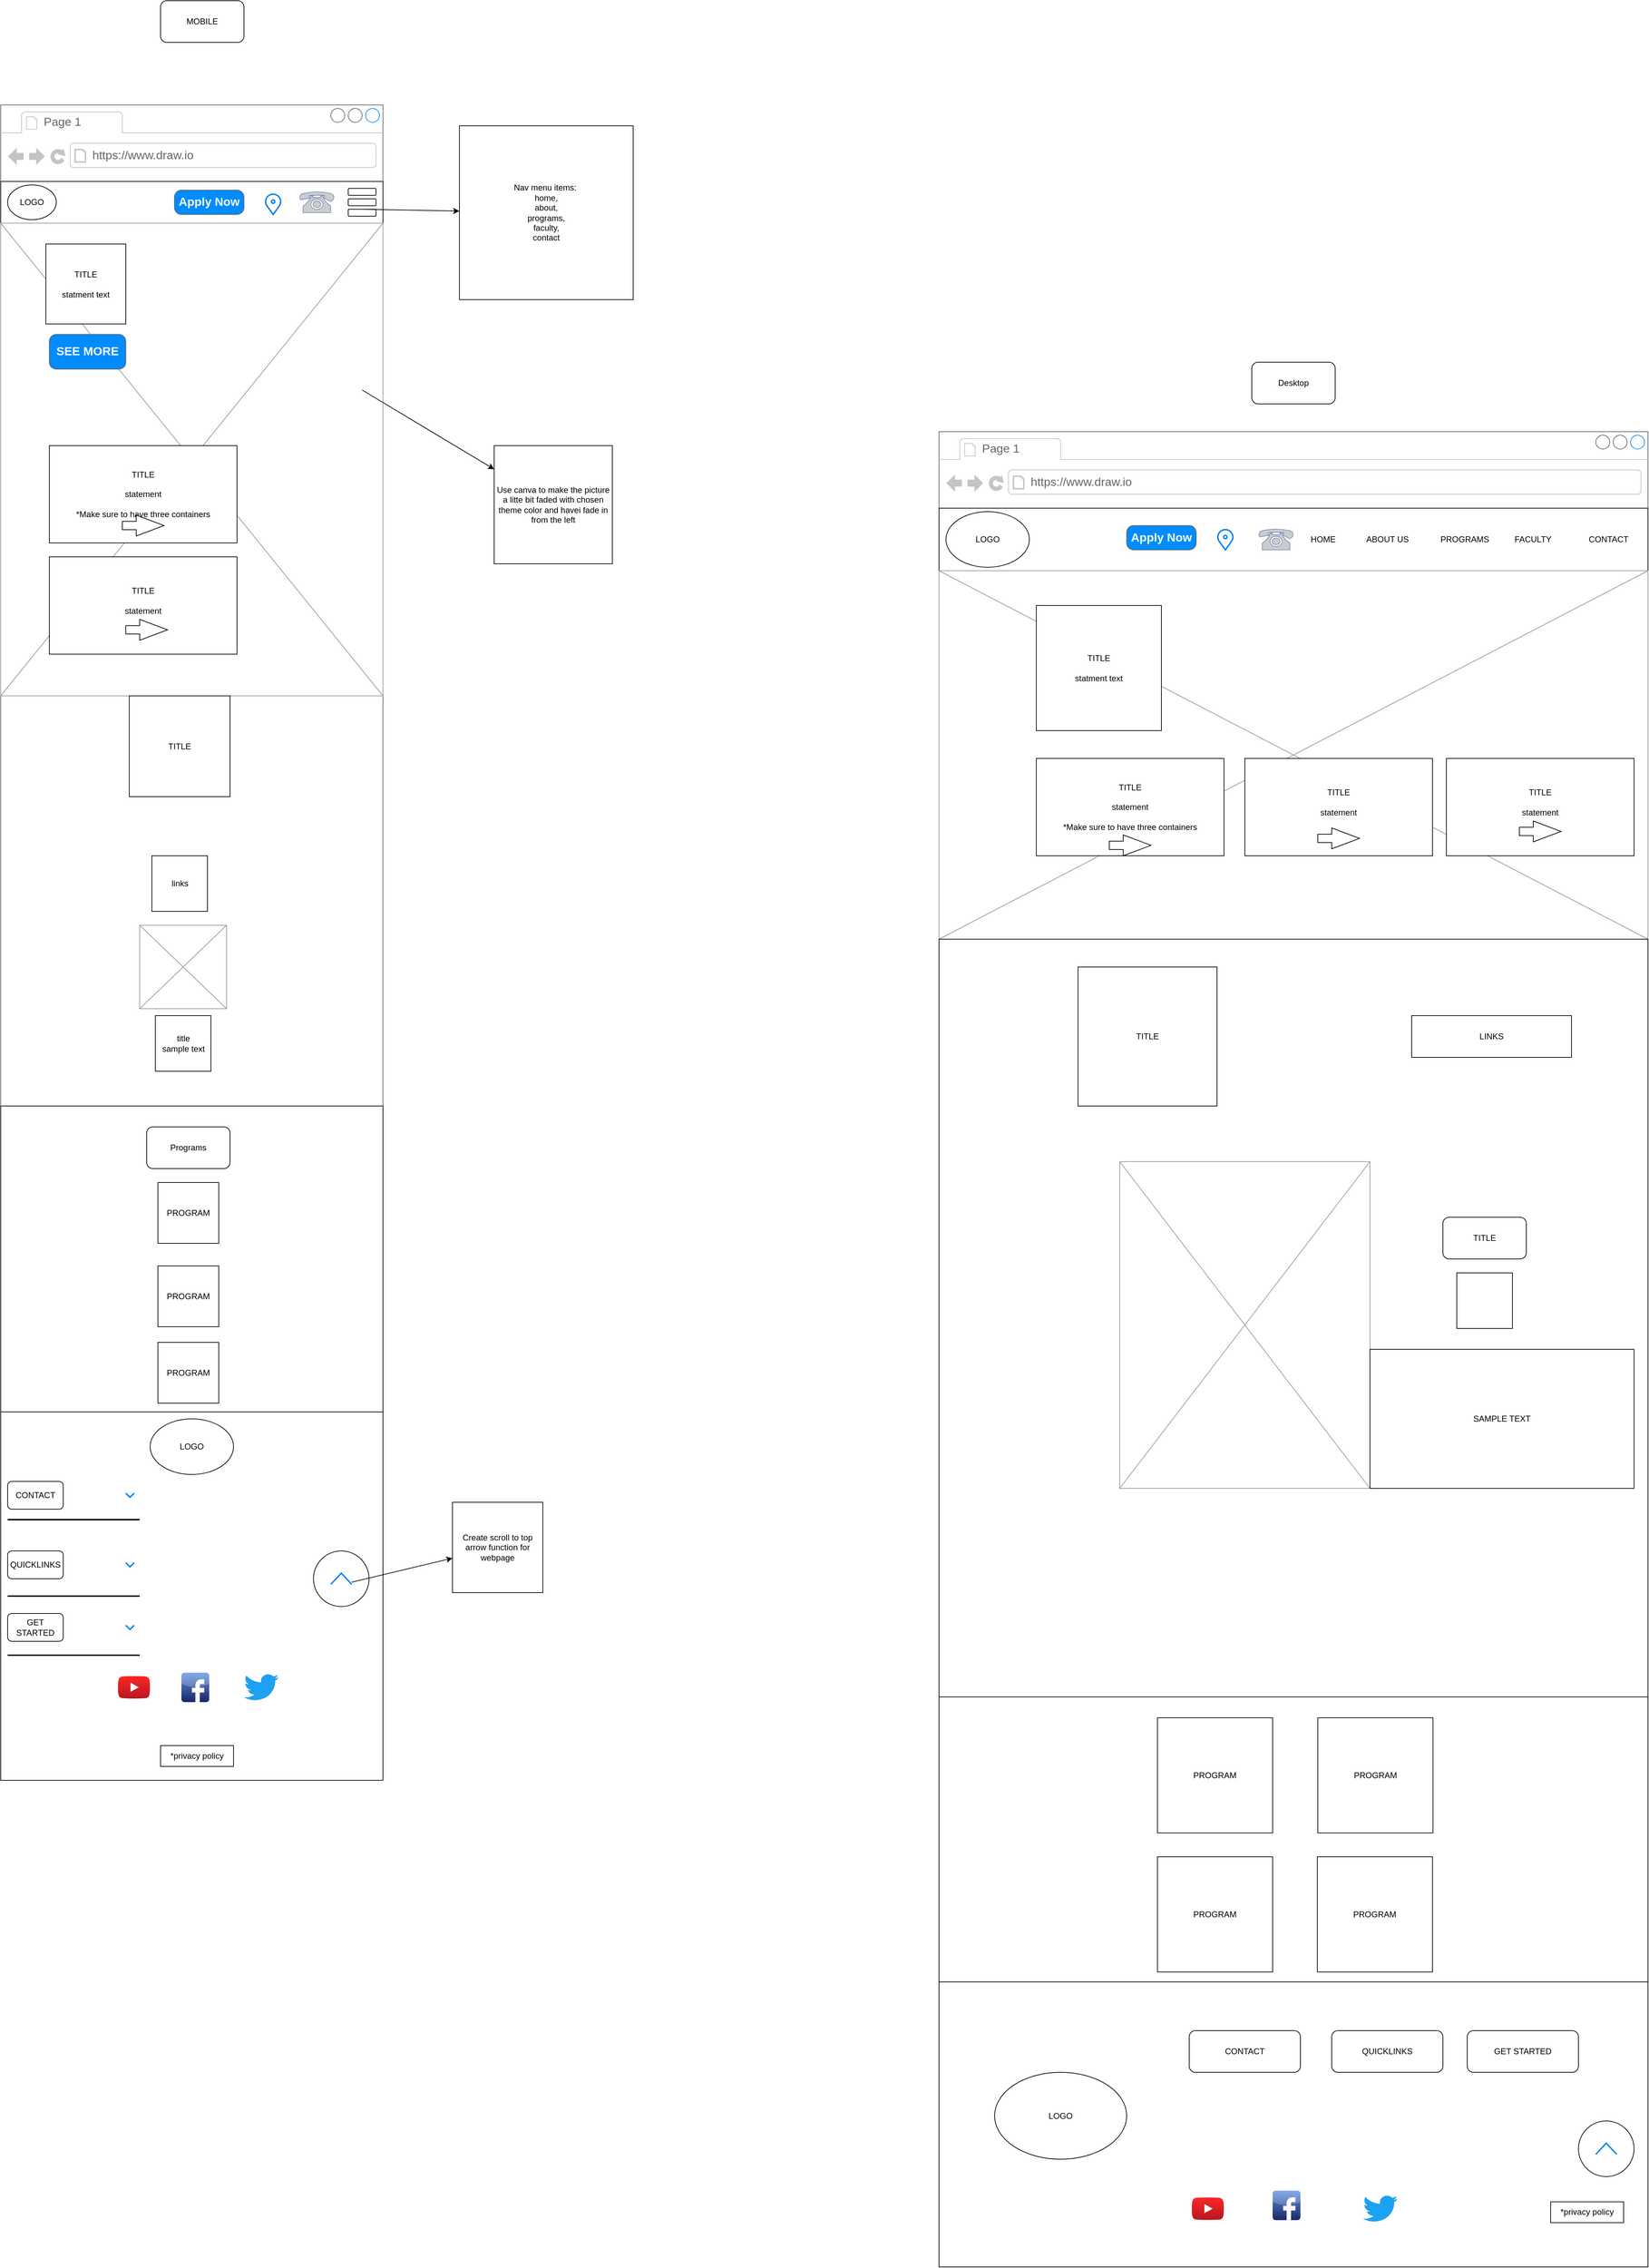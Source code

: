 <mxfile>
    <diagram id="XAuQvcjpscM2jpxY_WdY" name="Page-1">
        <mxGraphModel dx="696" dy="779" grid="1" gridSize="10" guides="1" tooltips="1" connect="1" arrows="1" fold="1" page="1" pageScale="1" pageWidth="850" pageHeight="1100" math="0" shadow="0">
            <root>
                <mxCell id="0"/>
                <mxCell id="1" parent="0"/>
                <mxCell id="2" value="MOBILE" style="rounded=1;whiteSpace=wrap;html=1;" parent="1" vertex="1">
                    <mxGeometry x="280" y="370" width="120" height="60" as="geometry"/>
                </mxCell>
                <mxCell id="3" value="" style="strokeWidth=1;shadow=0;dashed=0;align=center;html=1;shape=mxgraph.mockup.containers.browserWindow;rSize=0;strokeColor=#666666;strokeColor2=#008cff;strokeColor3=#c4c4c4;mainText=,;recursiveResize=0;" parent="1" vertex="1">
                    <mxGeometry x="50" y="520" width="550" height="2410" as="geometry"/>
                </mxCell>
                <mxCell id="4" value="Page 1" style="strokeWidth=1;shadow=0;dashed=0;align=center;html=1;shape=mxgraph.mockup.containers.anchor;fontSize=17;fontColor=#666666;align=left;" parent="3" vertex="1">
                    <mxGeometry x="60" y="12" width="110" height="26" as="geometry"/>
                </mxCell>
                <mxCell id="5" value="https://www.draw.io" style="strokeWidth=1;shadow=0;dashed=0;align=center;html=1;shape=mxgraph.mockup.containers.anchor;rSize=0;fontSize=17;fontColor=#666666;align=left;" parent="3" vertex="1">
                    <mxGeometry x="130" y="60" width="250" height="26" as="geometry"/>
                </mxCell>
                <mxCell id="6" value="&lt;span style=&quot;white-space: pre;&quot;&gt;&#9;&lt;/span&gt;&lt;span style=&quot;white-space: pre;&quot;&gt;&#9;&lt;/span&gt;&lt;span style=&quot;white-space: pre;&quot;&gt;&#9;&lt;/span&gt;&lt;span style=&quot;white-space: pre;&quot;&gt;&#9;&lt;/span&gt;&lt;span style=&quot;white-space: pre;&quot;&gt;&#9;&lt;/span&gt;" style="rounded=0;whiteSpace=wrap;html=1;" parent="3" vertex="1">
                    <mxGeometry y="110" width="550" height="60" as="geometry"/>
                </mxCell>
                <mxCell id="7" value="LOGO" style="ellipse;whiteSpace=wrap;html=1;" parent="3" vertex="1">
                    <mxGeometry x="10" y="115" width="70" height="50" as="geometry"/>
                </mxCell>
                <mxCell id="8" value="" style="rounded=1;whiteSpace=wrap;html=1;" parent="3" vertex="1">
                    <mxGeometry x="500" y="120" width="40" height="10" as="geometry"/>
                </mxCell>
                <mxCell id="9" value="" style="rounded=1;whiteSpace=wrap;html=1;" parent="3" vertex="1">
                    <mxGeometry x="500" y="135" width="40" height="10" as="geometry"/>
                </mxCell>
                <mxCell id="10" value="" style="rounded=1;whiteSpace=wrap;html=1;" parent="3" vertex="1">
                    <mxGeometry x="500" y="150" width="40" height="10" as="geometry"/>
                </mxCell>
                <mxCell id="11" value="Apply Now" style="strokeWidth=1;shadow=0;dashed=0;align=center;html=1;shape=mxgraph.mockup.buttons.button;strokeColor=#666666;fontColor=#ffffff;mainText=;buttonStyle=round;fontSize=17;fontStyle=1;fillColor=#008cff;whiteSpace=wrap;" parent="3" vertex="1">
                    <mxGeometry x="250" y="122.5" width="100" height="35" as="geometry"/>
                </mxCell>
                <mxCell id="12" value="" style="rounded=0;whiteSpace=wrap;html=1;" parent="3" vertex="1">
                    <mxGeometry y="1880" width="550" height="530" as="geometry"/>
                </mxCell>
                <mxCell id="15" value="LOGO" style="ellipse;whiteSpace=wrap;html=1;" parent="3" vertex="1">
                    <mxGeometry x="215" y="1890" width="120" height="80" as="geometry"/>
                </mxCell>
                <mxCell id="16" value="CONTACT" style="rounded=1;whiteSpace=wrap;html=1;" parent="3" vertex="1">
                    <mxGeometry x="10" y="1980" width="80" height="40" as="geometry"/>
                </mxCell>
                <mxCell id="17" value="" style="line;strokeWidth=2;html=1;" parent="3" vertex="1">
                    <mxGeometry x="10" y="2030" width="190" height="10" as="geometry"/>
                </mxCell>
                <mxCell id="18" value="" style="html=1;verticalLabelPosition=bottom;labelBackgroundColor=#ffffff;verticalAlign=top;shadow=0;dashed=0;strokeWidth=2;shape=mxgraph.ios7.misc.down;strokeColor=#0080f0;" parent="3" vertex="1">
                    <mxGeometry x="180" y="1997" width="12" height="6" as="geometry"/>
                </mxCell>
                <mxCell id="19" value="QUICKLINKS" style="rounded=1;whiteSpace=wrap;html=1;" parent="3" vertex="1">
                    <mxGeometry x="10" y="2080" width="80" height="40" as="geometry"/>
                </mxCell>
                <mxCell id="20" value="" style="line;strokeWidth=2;html=1;" parent="3" vertex="1">
                    <mxGeometry x="10" y="2140" width="190" height="10" as="geometry"/>
                </mxCell>
                <mxCell id="21" value="" style="html=1;verticalLabelPosition=bottom;labelBackgroundColor=#ffffff;verticalAlign=top;shadow=0;dashed=0;strokeWidth=2;shape=mxgraph.ios7.misc.down;strokeColor=#0080f0;" parent="3" vertex="1">
                    <mxGeometry x="180" y="2097" width="12" height="6" as="geometry"/>
                </mxCell>
                <mxCell id="22" value="GET STARTED" style="rounded=1;whiteSpace=wrap;html=1;" parent="3" vertex="1">
                    <mxGeometry x="10" y="2170" width="80" height="40" as="geometry"/>
                </mxCell>
                <mxCell id="23" value="" style="line;strokeWidth=2;html=1;" parent="3" vertex="1">
                    <mxGeometry x="10" y="2225" width="190" height="10" as="geometry"/>
                </mxCell>
                <mxCell id="24" value="" style="html=1;verticalLabelPosition=bottom;labelBackgroundColor=#ffffff;verticalAlign=top;shadow=0;dashed=0;strokeWidth=2;shape=mxgraph.ios7.misc.down;strokeColor=#0080f0;" parent="3" vertex="1">
                    <mxGeometry x="180" y="2187" width="12" height="6" as="geometry"/>
                </mxCell>
                <mxCell id="25" value="" style="dashed=0;outlineConnect=0;html=1;align=center;labelPosition=center;verticalLabelPosition=bottom;verticalAlign=top;shape=mxgraph.weblogos.youtube_2;fillColor=#FF2626;gradientColor=#B5171F" parent="3" vertex="1">
                    <mxGeometry x="168.6" y="2260" width="46.4" height="32.6" as="geometry"/>
                </mxCell>
                <mxCell id="26" value="&lt;span style=&quot;color: rgba(0, 0, 0, 0); font-family: monospace; font-size: 0px; text-align: start;&quot;&gt;%3CmxGraphModel%3E%3Croot%3E%3CmxCell%20id%3D%220%22%2F%3E%3CmxCell%20id%3D%221%22%20parent%3D%220%22%2F%3E%3CmxCell%20id%3D%222%22%20value%3D%22%22%20style%3D%22dashed%3D0%3BoutlineConnect%3D0%3Bhtml%3D1%3Balign%3Dcenter%3BlabelPosition%3Dcenter%3BverticalLabelPosition%3Dbottom%3BverticalAlign%3Dtop%3Bshape%3Dmxgraph.weblogos.youtube_2%3BfillColor%3D%23FF2626%3BgradientColor%3D%23B5171F%22%20vertex%3D%221%22%20parent%3D%221%22%3E%3CmxGeometry%20x%3D%22218.6%22%20y%3D%222780%22%20width%3D%2246.4%22%20height%3D%2232.6%22%20as%3D%22geometry%22%2F%3E%3C%2FmxCell%3E%3C%2Froot%3E%3C%2FmxGraphModel%3E&lt;/span&gt;&lt;span style=&quot;color: rgba(0, 0, 0, 0); font-family: monospace; font-size: 0px; text-align: start;&quot;&gt;%3CmxGraphModel%3E%3Croot%3E%3CmxCell%20id%3D%220%22%2F%3E%3CmxCell%20id%3D%221%22%20parent%3D%220%22%2F%3E%3CmxCell%20id%3D%222%22%20value%3D%22%22%20style%3D%22dashed%3D0%3BoutlineConnect%3D0%3Bhtml%3D1%3Balign%3Dcenter%3BlabelPosition%3Dcenter%3BverticalLabelPosition%3Dbottom%3BverticalAlign%3Dtop%3Bshape%3Dmxgraph.weblogos.youtube_2%3BfillColor%3D%23FF2626%3BgradientColor%3D%23B5171F%22%20vertex%3D%221%22%20parent%3D%221%22%3E%3CmxGeometry%20x%3D%22218.6%22%20y%3D%222780%22%20width%3D%2246.4%22%20height%3D%2232.6%22%20as%3D%22geometry%22%2F%3E%3C%2FmxCell%3E%3C%2Froot%3E%3C%2FmxGraphModel%3E&lt;/span&gt;" style="dashed=0;outlineConnect=0;html=1;align=center;labelPosition=center;verticalLabelPosition=bottom;verticalAlign=top;shape=mxgraph.webicons.facebook;fillColor=#6294E4;gradientColor=#1A2665" parent="3" vertex="1">
                    <mxGeometry x="260" y="2255.1" width="40" height="42.4" as="geometry"/>
                </mxCell>
                <mxCell id="27" value="" style="dashed=0;outlineConnect=0;html=1;align=center;labelPosition=center;verticalLabelPosition=bottom;verticalAlign=top;shape=mxgraph.weblogos.twitter;fillColor=#1DA1F2;strokeColor=none" parent="3" vertex="1">
                    <mxGeometry x="350" y="2256.3" width="50" height="40" as="geometry"/>
                </mxCell>
                <mxCell id="28" value="" style="ellipse;whiteSpace=wrap;html=1;aspect=fixed;" parent="3" vertex="1">
                    <mxGeometry x="450" y="2080" width="80" height="80" as="geometry"/>
                </mxCell>
                <mxCell id="29" value="" style="html=1;verticalLabelPosition=bottom;labelBackgroundColor=#ffffff;verticalAlign=top;shadow=0;dashed=0;strokeWidth=2;shape=mxgraph.ios7.misc.up;strokeColor=#0080f0;" parent="3" vertex="1">
                    <mxGeometry x="475" y="2112" width="30" height="16" as="geometry"/>
                </mxCell>
                <mxCell id="30" value="" style="endArrow=classic;html=1;" parent="3" target="31" edge="1">
                    <mxGeometry width="50" height="50" relative="1" as="geometry">
                        <mxPoint x="505" y="2125" as="sourcePoint"/>
                        <mxPoint x="690" y="2050" as="targetPoint"/>
                    </mxGeometry>
                </mxCell>
                <mxCell id="32" value="*privacy policy" style="rounded=0;whiteSpace=wrap;html=1;" parent="3" vertex="1">
                    <mxGeometry x="230" y="2360" width="105" height="30" as="geometry"/>
                </mxCell>
                <mxCell id="33" value="" style="fontColor=#0066CC;verticalAlign=top;verticalLabelPosition=bottom;labelPosition=center;align=center;html=1;outlineConnect=0;fillColor=#CCCCCC;strokeColor=#6881B3;gradientColor=none;gradientDirection=north;strokeWidth=2;shape=mxgraph.networks.phone_1;" parent="3" vertex="1">
                    <mxGeometry x="430" y="125" width="50" height="30" as="geometry"/>
                </mxCell>
                <mxCell id="36" value="" style="html=1;verticalLabelPosition=bottom;align=center;labelBackgroundColor=#ffffff;verticalAlign=top;strokeWidth=2;strokeColor=#0080F0;shadow=0;dashed=0;shape=mxgraph.ios7.icons.location;" parent="3" vertex="1">
                    <mxGeometry x="380" y="127.5" width="24" height="30" as="geometry"/>
                </mxCell>
                <mxCell id="37" value="" style="verticalLabelPosition=bottom;shadow=0;dashed=0;align=center;html=1;verticalAlign=top;strokeWidth=1;shape=mxgraph.mockup.graphics.simpleIcon;strokeColor=#999999;" parent="3" vertex="1">
                    <mxGeometry y="170" width="550" height="680" as="geometry"/>
                </mxCell>
                <mxCell id="40" value="TITLE&lt;br&gt;&lt;br&gt;statment text" style="whiteSpace=wrap;html=1;aspect=fixed;" parent="3" vertex="1">
                    <mxGeometry x="65" y="200" width="115" height="115" as="geometry"/>
                </mxCell>
                <mxCell id="41" value="SEE MORE" style="strokeWidth=1;shadow=0;dashed=0;align=center;html=1;shape=mxgraph.mockup.buttons.button;strokeColor=#666666;fontColor=#ffffff;mainText=;buttonStyle=round;fontSize=17;fontStyle=1;fillColor=#008cff;whiteSpace=wrap;" parent="3" vertex="1">
                    <mxGeometry x="70" y="330" width="110" height="50" as="geometry"/>
                </mxCell>
                <mxCell id="43" value="TITLE&lt;br&gt;&lt;br&gt;statement&lt;br&gt;&lt;br&gt;*Make sure to have three containers" style="rounded=0;whiteSpace=wrap;html=1;" parent="3" vertex="1">
                    <mxGeometry x="70" y="490" width="270" height="140" as="geometry"/>
                </mxCell>
                <mxCell id="45" value="" style="html=1;shadow=0;dashed=0;align=center;verticalAlign=middle;shape=mxgraph.arrows2.arrow;dy=0.6;dx=40;notch=0;" parent="3" vertex="1">
                    <mxGeometry x="175" y="590" width="60" height="30" as="geometry"/>
                </mxCell>
                <mxCell id="46" value="TITLE&lt;br&gt;&lt;br&gt;statement&lt;br&gt;&lt;br&gt;" style="rounded=0;whiteSpace=wrap;html=1;" parent="3" vertex="1">
                    <mxGeometry x="70" y="650" width="270" height="140" as="geometry"/>
                </mxCell>
                <mxCell id="47" value="" style="html=1;shadow=0;dashed=0;align=center;verticalAlign=middle;shape=mxgraph.arrows2.arrow;dy=0.6;dx=40;notch=0;" parent="3" vertex="1">
                    <mxGeometry x="180" y="740" width="60" height="30" as="geometry"/>
                </mxCell>
                <mxCell id="48" value="" style="rounded=0;whiteSpace=wrap;html=1;" parent="3" vertex="1">
                    <mxGeometry y="1440" width="550" height="440" as="geometry"/>
                </mxCell>
                <mxCell id="51" value="Programs" style="rounded=1;whiteSpace=wrap;html=1;" parent="3" vertex="1">
                    <mxGeometry x="210" y="1470" width="120" height="60" as="geometry"/>
                </mxCell>
                <mxCell id="52" value="PROGRAM" style="whiteSpace=wrap;html=1;aspect=fixed;" parent="3" vertex="1">
                    <mxGeometry x="226.25" y="1550" width="87.5" height="87.5" as="geometry"/>
                </mxCell>
                <mxCell id="54" value="PROGRAM" style="whiteSpace=wrap;html=1;aspect=fixed;" parent="3" vertex="1">
                    <mxGeometry x="226.25" y="1670" width="87.5" height="87.5" as="geometry"/>
                </mxCell>
                <mxCell id="55" value="PROGRAM" style="whiteSpace=wrap;html=1;aspect=fixed;" parent="3" vertex="1">
                    <mxGeometry x="226.25" y="1780" width="87.5" height="87.5" as="geometry"/>
                </mxCell>
                <mxCell id="56" value="TITLE" style="whiteSpace=wrap;html=1;aspect=fixed;" vertex="1" parent="3">
                    <mxGeometry x="185" y="850" width="145" height="145" as="geometry"/>
                </mxCell>
                <mxCell id="57" value="links" style="whiteSpace=wrap;html=1;aspect=fixed;" vertex="1" parent="3">
                    <mxGeometry x="217.5" y="1080" width="80" height="80" as="geometry"/>
                </mxCell>
                <mxCell id="58" value="" style="verticalLabelPosition=bottom;shadow=0;dashed=0;align=center;html=1;verticalAlign=top;strokeWidth=1;shape=mxgraph.mockup.graphics.simpleIcon;strokeColor=#999999;" vertex="1" parent="3">
                    <mxGeometry x="200" y="1180" width="125" height="120" as="geometry"/>
                </mxCell>
                <mxCell id="59" value="title&lt;br&gt;sample text" style="whiteSpace=wrap;html=1;aspect=fixed;" vertex="1" parent="3">
                    <mxGeometry x="222.5" y="1310" width="80" height="80" as="geometry"/>
                </mxCell>
                <mxCell id="31" value="Create scroll to top arrow function for webpage" style="whiteSpace=wrap;html=1;aspect=fixed;" parent="1" vertex="1">
                    <mxGeometry x="700" y="2530" width="130" height="130" as="geometry"/>
                </mxCell>
                <mxCell id="34" value="Nav menu items:&amp;nbsp;&lt;br&gt;home,&lt;br&gt;about,&lt;br&gt;programs,&lt;br&gt;faculty,&lt;br&gt;contact" style="whiteSpace=wrap;html=1;aspect=fixed;" parent="1" vertex="1">
                    <mxGeometry x="710" y="550" width="250" height="250" as="geometry"/>
                </mxCell>
                <mxCell id="35" value="" style="endArrow=classic;html=1;" parent="1" target="34" edge="1">
                    <mxGeometry width="50" height="50" relative="1" as="geometry">
                        <mxPoint x="570" y="670" as="sourcePoint"/>
                        <mxPoint x="620" y="620" as="targetPoint"/>
                    </mxGeometry>
                </mxCell>
                <mxCell id="38" value="" style="endArrow=classic;html=1;" parent="1" target="39" edge="1">
                    <mxGeometry width="50" height="50" relative="1" as="geometry">
                        <mxPoint x="570" y="930" as="sourcePoint"/>
                        <mxPoint x="800" y="1050" as="targetPoint"/>
                    </mxGeometry>
                </mxCell>
                <mxCell id="39" value="Use canva to make the picture a litte bit faded with chosen theme color and havei fade in from the left" style="whiteSpace=wrap;html=1;aspect=fixed;" parent="1" vertex="1">
                    <mxGeometry x="760" y="1010" width="170" height="170" as="geometry"/>
                </mxCell>
                <mxCell id="60" value="Desktop" style="rounded=1;whiteSpace=wrap;html=1;" vertex="1" parent="1">
                    <mxGeometry x="1850" y="890" width="120" height="60" as="geometry"/>
                </mxCell>
                <mxCell id="61" value="" style="strokeWidth=1;shadow=0;dashed=0;align=center;html=1;shape=mxgraph.mockup.containers.browserWindow;rSize=0;strokeColor=#666666;strokeColor2=#008cff;strokeColor3=#c4c4c4;mainText=,;recursiveResize=0;" vertex="1" parent="1">
                    <mxGeometry x="1400" y="990" width="1020" height="2640" as="geometry"/>
                </mxCell>
                <mxCell id="62" value="Page 1" style="strokeWidth=1;shadow=0;dashed=0;align=center;html=1;shape=mxgraph.mockup.containers.anchor;fontSize=17;fontColor=#666666;align=left;" vertex="1" parent="61">
                    <mxGeometry x="60" y="12" width="110" height="26" as="geometry"/>
                </mxCell>
                <mxCell id="63" value="https://www.draw.io" style="strokeWidth=1;shadow=0;dashed=0;align=center;html=1;shape=mxgraph.mockup.containers.anchor;rSize=0;fontSize=17;fontColor=#666666;align=left;" vertex="1" parent="61">
                    <mxGeometry x="130" y="60" width="250" height="26" as="geometry"/>
                </mxCell>
                <mxCell id="65" value="&lt;span style=&quot;white-space: pre;&quot;&gt;&#9;&lt;/span&gt;&lt;span style=&quot;white-space: pre;&quot;&gt;&#9;&lt;/span&gt;&lt;span style=&quot;white-space: pre;&quot;&gt;&#9;&lt;/span&gt;&lt;span style=&quot;white-space: pre;&quot;&gt;&#9;&lt;/span&gt;&lt;span style=&quot;white-space: pre;&quot;&gt;&#9;&lt;/span&gt;&lt;span style=&quot;white-space: pre;&quot;&gt;&#9;&lt;/span&gt;&lt;span style=&quot;white-space: pre;&quot;&gt;&#9;&lt;/span&gt;&lt;span style=&quot;white-space: pre;&quot;&gt;&#9;&lt;/span&gt;&lt;span style=&quot;white-space: pre;&quot;&gt;&#9;&lt;/span&gt;&lt;span style=&quot;white-space: pre;&quot;&gt;&#9;&lt;/span&gt;&lt;span style=&quot;white-space: pre;&quot;&gt;&#9;&lt;/span&gt;&lt;span style=&quot;white-space: pre;&quot;&gt;&#9;&lt;/span&gt;&lt;span style=&quot;white-space: pre;&quot;&gt;&#9;&lt;/span&gt;&lt;span style=&quot;white-space: pre;&quot;&gt;&#9;&lt;/span&gt;&lt;span style=&quot;white-space: pre;&quot;&gt;&#9;&lt;/span&gt;&lt;span style=&quot;white-space: pre;&quot;&gt;&#9;&lt;/span&gt;&lt;span style=&quot;white-space: pre;&quot;&gt;&#9;&lt;/span&gt;&lt;span style=&quot;white-space: pre;&quot;&gt;&#9;&lt;/span&gt;&lt;span style=&quot;white-space: pre;&quot;&gt;&#9;&lt;/span&gt;HOME&amp;nbsp;&lt;span style=&quot;white-space: pre;&quot;&gt;&#9;&lt;/span&gt;&lt;span style=&quot;white-space: pre;&quot;&gt;&#9;&lt;/span&gt;ABOUT US&lt;span style=&quot;white-space: pre;&quot;&gt;&#9;&lt;/span&gt;&lt;span style=&quot;white-space: pre;&quot;&gt;&#9;&lt;/span&gt;PROGRAMS&lt;span style=&quot;white-space: pre;&quot;&gt;&#9;&lt;/span&gt;&lt;span style=&quot;white-space: pre;&quot;&gt;&#9;&lt;/span&gt;FACULTY&lt;span style=&quot;white-space: pre;&quot;&gt;&#9;&lt;/span&gt;&lt;span style=&quot;white-space: pre;&quot;&gt;&#9;&lt;/span&gt;CONTACT" style="rounded=0;whiteSpace=wrap;html=1;" vertex="1" parent="61">
                    <mxGeometry y="110" width="1020" height="90" as="geometry"/>
                </mxCell>
                <mxCell id="66" value="LOGO" style="ellipse;whiteSpace=wrap;html=1;" vertex="1" parent="61">
                    <mxGeometry x="10" y="115" width="120" height="80" as="geometry"/>
                </mxCell>
                <mxCell id="67" value="" style="fontColor=#0066CC;verticalAlign=top;verticalLabelPosition=bottom;labelPosition=center;align=center;html=1;outlineConnect=0;fillColor=#CCCCCC;strokeColor=#6881B3;gradientColor=none;gradientDirection=north;strokeWidth=2;shape=mxgraph.networks.phone_1;" vertex="1" parent="61">
                    <mxGeometry x="460" y="140" width="50" height="30" as="geometry"/>
                </mxCell>
                <mxCell id="68" value="" style="html=1;verticalLabelPosition=bottom;align=center;labelBackgroundColor=#ffffff;verticalAlign=top;strokeWidth=2;strokeColor=#0080F0;shadow=0;dashed=0;shape=mxgraph.ios7.icons.location;" vertex="1" parent="61">
                    <mxGeometry x="400" y="140" width="24" height="30" as="geometry"/>
                </mxCell>
                <mxCell id="69" value="Apply Now" style="strokeWidth=1;shadow=0;dashed=0;align=center;html=1;shape=mxgraph.mockup.buttons.button;strokeColor=#666666;fontColor=#ffffff;mainText=;buttonStyle=round;fontSize=17;fontStyle=1;fillColor=#008cff;whiteSpace=wrap;" vertex="1" parent="61">
                    <mxGeometry x="270" y="135" width="100" height="35" as="geometry"/>
                </mxCell>
                <mxCell id="70" value="" style="verticalLabelPosition=bottom;shadow=0;dashed=0;align=center;html=1;verticalAlign=top;strokeWidth=1;shape=mxgraph.mockup.graphics.simpleIcon;strokeColor=#999999;" vertex="1" parent="61">
                    <mxGeometry y="200" width="1020" height="530" as="geometry"/>
                </mxCell>
                <mxCell id="71" value="TITLE&lt;br&gt;&lt;br&gt;statment text" style="whiteSpace=wrap;html=1;aspect=fixed;" vertex="1" parent="61">
                    <mxGeometry x="140" y="250" width="180" height="180" as="geometry"/>
                </mxCell>
                <mxCell id="72" value="TITLE&lt;br&gt;&lt;br&gt;statement&lt;br&gt;&lt;br&gt;*Make sure to have three containers" style="rounded=0;whiteSpace=wrap;html=1;" vertex="1" parent="61">
                    <mxGeometry x="140" y="470" width="270" height="140" as="geometry"/>
                </mxCell>
                <mxCell id="73" value="" style="html=1;shadow=0;dashed=0;align=center;verticalAlign=middle;shape=mxgraph.arrows2.arrow;dy=0.6;dx=40;notch=0;" vertex="1" parent="61">
                    <mxGeometry x="245" y="580" width="60" height="30" as="geometry"/>
                </mxCell>
                <mxCell id="74" value="TITLE&lt;br&gt;&lt;br&gt;statement&lt;br&gt;&lt;br&gt;" style="rounded=0;whiteSpace=wrap;html=1;" vertex="1" parent="61">
                    <mxGeometry x="440" y="470" width="270" height="140" as="geometry"/>
                </mxCell>
                <mxCell id="75" value="" style="html=1;shadow=0;dashed=0;align=center;verticalAlign=middle;shape=mxgraph.arrows2.arrow;dy=0.6;dx=40;notch=0;" vertex="1" parent="61">
                    <mxGeometry x="545" y="570" width="60" height="30" as="geometry"/>
                </mxCell>
                <mxCell id="76" value="TITLE&lt;br&gt;&lt;br&gt;statement&lt;br&gt;&lt;br&gt;" style="rounded=0;whiteSpace=wrap;html=1;" vertex="1" parent="61">
                    <mxGeometry x="730" y="470" width="270" height="140" as="geometry"/>
                </mxCell>
                <mxCell id="77" value="" style="html=1;shadow=0;dashed=0;align=center;verticalAlign=middle;shape=mxgraph.arrows2.arrow;dy=0.6;dx=40;notch=0;" vertex="1" parent="61">
                    <mxGeometry x="835" y="560" width="60" height="30" as="geometry"/>
                </mxCell>
                <mxCell id="78" value="" style="rounded=0;whiteSpace=wrap;html=1;" vertex="1" parent="61">
                    <mxGeometry y="2230" width="1020" height="410" as="geometry"/>
                </mxCell>
                <mxCell id="79" value="LOGO" style="ellipse;whiteSpace=wrap;html=1;" vertex="1" parent="61">
                    <mxGeometry x="80" y="2360" width="190" height="125" as="geometry"/>
                </mxCell>
                <mxCell id="80" value="" style="dashed=0;outlineConnect=0;html=1;align=center;labelPosition=center;verticalLabelPosition=bottom;verticalAlign=top;shape=mxgraph.weblogos.youtube_2;fillColor=#FF2626;gradientColor=#B5171F" vertex="1" parent="61">
                    <mxGeometry x="363.6" y="2540" width="46.4" height="32.6" as="geometry"/>
                </mxCell>
                <mxCell id="81" value="&lt;span style=&quot;color: rgba(0, 0, 0, 0); font-family: monospace; font-size: 0px; text-align: start;&quot;&gt;%3CmxGraphModel%3E%3Croot%3E%3CmxCell%20id%3D%220%22%2F%3E%3CmxCell%20id%3D%221%22%20parent%3D%220%22%2F%3E%3CmxCell%20id%3D%222%22%20value%3D%22%22%20style%3D%22dashed%3D0%3BoutlineConnect%3D0%3Bhtml%3D1%3Balign%3Dcenter%3BlabelPosition%3Dcenter%3BverticalLabelPosition%3Dbottom%3BverticalAlign%3Dtop%3Bshape%3Dmxgraph.weblogos.youtube_2%3BfillColor%3D%23FF2626%3BgradientColor%3D%23B5171F%22%20vertex%3D%221%22%20parent%3D%221%22%3E%3CmxGeometry%20x%3D%22218.6%22%20y%3D%222780%22%20width%3D%2246.4%22%20height%3D%2232.6%22%20as%3D%22geometry%22%2F%3E%3C%2FmxCell%3E%3C%2Froot%3E%3C%2FmxGraphModel%3E&lt;/span&gt;&lt;span style=&quot;color: rgba(0, 0, 0, 0); font-family: monospace; font-size: 0px; text-align: start;&quot;&gt;%3CmxGraphModel%3E%3Croot%3E%3CmxCell%20id%3D%220%22%2F%3E%3CmxCell%20id%3D%221%22%20parent%3D%220%22%2F%3E%3CmxCell%20id%3D%222%22%20value%3D%22%22%20style%3D%22dashed%3D0%3BoutlineConnect%3D0%3Bhtml%3D1%3Balign%3Dcenter%3BlabelPosition%3Dcenter%3BverticalLabelPosition%3Dbottom%3BverticalAlign%3Dtop%3Bshape%3Dmxgraph.weblogos.youtube_2%3BfillColor%3D%23FF2626%3BgradientColor%3D%23B5171F%22%20vertex%3D%221%22%20parent%3D%221%22%3E%3CmxGeometry%20x%3D%22218.6%22%20y%3D%222780%22%20width%3D%2246.4%22%20height%3D%2232.6%22%20as%3D%22geometry%22%2F%3E%3C%2FmxCell%3E%3C%2Froot%3E%3C%2FmxGraphModel%3E&lt;/span&gt;" style="dashed=0;outlineConnect=0;html=1;align=center;labelPosition=center;verticalLabelPosition=bottom;verticalAlign=top;shape=mxgraph.webicons.facebook;fillColor=#6294E4;gradientColor=#1A2665" vertex="1" parent="61">
                    <mxGeometry x="480" y="2530.2" width="40" height="42.4" as="geometry"/>
                </mxCell>
                <mxCell id="82" value="" style="dashed=0;outlineConnect=0;html=1;align=center;labelPosition=center;verticalLabelPosition=bottom;verticalAlign=top;shape=mxgraph.weblogos.twitter;fillColor=#1DA1F2;strokeColor=none" vertex="1" parent="61">
                    <mxGeometry x="610" y="2536.3" width="50" height="40" as="geometry"/>
                </mxCell>
                <mxCell id="83" value="*privacy policy" style="rounded=0;whiteSpace=wrap;html=1;" vertex="1" parent="61">
                    <mxGeometry x="880" y="2546.3" width="105" height="30" as="geometry"/>
                </mxCell>
                <mxCell id="84" value="CONTACT" style="rounded=1;whiteSpace=wrap;html=1;" vertex="1" parent="61">
                    <mxGeometry x="360" y="2300" width="160" height="60" as="geometry"/>
                </mxCell>
                <mxCell id="108" value="QUICKLINKS" style="rounded=1;whiteSpace=wrap;html=1;" vertex="1" parent="61">
                    <mxGeometry x="565" y="2300" width="160" height="60" as="geometry"/>
                </mxCell>
                <mxCell id="109" value="GET STARTED" style="rounded=1;whiteSpace=wrap;html=1;" vertex="1" parent="61">
                    <mxGeometry x="760" y="2300" width="160" height="60" as="geometry"/>
                </mxCell>
                <mxCell id="110" value="" style="ellipse;whiteSpace=wrap;html=1;aspect=fixed;" vertex="1" parent="61">
                    <mxGeometry x="920" y="2430" width="80" height="80" as="geometry"/>
                </mxCell>
                <mxCell id="111" value="" style="html=1;verticalLabelPosition=bottom;labelBackgroundColor=#ffffff;verticalAlign=top;shadow=0;dashed=0;strokeWidth=2;shape=mxgraph.ios7.misc.up;strokeColor=#0080f0;" vertex="1" parent="61">
                    <mxGeometry x="945" y="2462" width="30" height="16" as="geometry"/>
                </mxCell>
                <mxCell id="112" value="" style="rounded=0;whiteSpace=wrap;html=1;" vertex="1" parent="61">
                    <mxGeometry y="1820" width="1020" height="410" as="geometry"/>
                </mxCell>
                <mxCell id="113" value="PROGRAM&lt;span style=&quot;color: rgba(0, 0, 0, 0); font-family: monospace; font-size: 0px; text-align: start;&quot;&gt;%3CmxGraphModel%3E%3Croot%3E%3CmxCell%20id%3D%220%22%2F%3E%3CmxCell%20id%3D%221%22%20parent%3D%220%22%2F%3E%3CmxCell%20id%3D%222%22%20value%3D%22%22%20style%3D%22html%3D1%3BverticalLabelPosition%3Dbottom%3BlabelBackgroundColor%3D%23ffffff%3BverticalAlign%3Dtop%3Bshadow%3D0%3Bdashed%3D0%3BstrokeWidth%3D2%3Bshape%3Dmxgraph.ios7.misc.up%3BstrokeColor%3D%230080f0%3B%22%20vertex%3D%221%22%20parent%3D%221%22%3E%3CmxGeometry%20x%3D%22525%22%20y%3D%222632%22%20width%3D%2230%22%20height%3D%2216%22%20as%3D%22geometry%22%2F%3E%3C%2FmxCell%3E%3C%2Froot%3E%3C%2FmxGraphModel%3E&lt;/span&gt;" style="whiteSpace=wrap;html=1;aspect=fixed;" vertex="1" parent="61">
                    <mxGeometry x="314.3" y="1850" width="165.7" height="165.7" as="geometry"/>
                </mxCell>
                <mxCell id="114" value="PROGRAM&lt;span style=&quot;color: rgba(0, 0, 0, 0); font-family: monospace; font-size: 0px; text-align: start;&quot;&gt;%3CmxGraphModel%3E%3Croot%3E%3CmxCell%20id%3D%220%22%2F%3E%3CmxCell%20id%3D%221%22%20parent%3D%220%22%2F%3E%3CmxCell%20id%3D%222%22%20value%3D%22%22%20style%3D%22html%3D1%3BverticalLabelPosition%3Dbottom%3BlabelBackgroundColor%3D%23ffffff%3BverticalAlign%3Dtop%3Bshadow%3D0%3Bdashed%3D0%3BstrokeWidth%3D2%3Bshape%3Dmxgraph.ios7.misc.up%3BstrokeColor%3D%230080f0%3B%22%20vertex%3D%221%22%20parent%3D%221%22%3E%3CmxGeometry%20x%3D%22525%22%20y%3D%222632%22%20width%3D%2230%22%20height%3D%2216%22%20as%3D%22geometry%22%2F%3E%3C%2FmxCell%3E%3C%2Froot%3E%3C%2FmxGraphModel%3E&lt;/span&gt;" style="whiteSpace=wrap;html=1;aspect=fixed;" vertex="1" parent="61">
                    <mxGeometry x="545" y="1850" width="165.7" height="165.7" as="geometry"/>
                </mxCell>
                <mxCell id="115" value="PROGRAM&lt;span style=&quot;color: rgba(0, 0, 0, 0); font-family: monospace; font-size: 0px; text-align: start;&quot;&gt;%3CmxGraphModel%3E%3Croot%3E%3CmxCell%20id%3D%220%22%2F%3E%3CmxCell%20id%3D%221%22%20parent%3D%220%22%2F%3E%3CmxCell%20id%3D%222%22%20value%3D%22%22%20style%3D%22html%3D1%3BverticalLabelPosition%3Dbottom%3BlabelBackgroundColor%3D%23ffffff%3BverticalAlign%3Dtop%3Bshadow%3D0%3Bdashed%3D0%3BstrokeWidth%3D2%3Bshape%3Dmxgraph.ios7.misc.up%3BstrokeColor%3D%230080f0%3B%22%20vertex%3D%221%22%20parent%3D%221%22%3E%3CmxGeometry%20x%3D%22525%22%20y%3D%222632%22%20width%3D%2230%22%20height%3D%2216%22%20as%3D%22geometry%22%2F%3E%3C%2FmxCell%3E%3C%2Froot%3E%3C%2FmxGraphModel%3E&lt;/span&gt;" style="whiteSpace=wrap;html=1;aspect=fixed;" vertex="1" parent="61">
                    <mxGeometry x="314.3" y="2050" width="165.7" height="165.7" as="geometry"/>
                </mxCell>
                <mxCell id="116" value="PROGRAM&lt;span style=&quot;color: rgba(0, 0, 0, 0); font-family: monospace; font-size: 0px; text-align: start;&quot;&gt;%3CmxGraphModel%3E%3Croot%3E%3CmxCell%20id%3D%220%22%2F%3E%3CmxCell%20id%3D%221%22%20parent%3D%220%22%2F%3E%3CmxCell%20id%3D%222%22%20value%3D%22%22%20style%3D%22html%3D1%3BverticalLabelPosition%3Dbottom%3BlabelBackgroundColor%3D%23ffffff%3BverticalAlign%3Dtop%3Bshadow%3D0%3Bdashed%3D0%3BstrokeWidth%3D2%3Bshape%3Dmxgraph.ios7.misc.up%3BstrokeColor%3D%230080f0%3B%22%20vertex%3D%221%22%20parent%3D%221%22%3E%3CmxGeometry%20x%3D%22525%22%20y%3D%222632%22%20width%3D%2230%22%20height%3D%2216%22%20as%3D%22geometry%22%2F%3E%3C%2FmxCell%3E%3C%2Froot%3E%3C%2FmxGraphModel%3E&lt;/span&gt;" style="whiteSpace=wrap;html=1;aspect=fixed;" vertex="1" parent="61">
                    <mxGeometry x="544.3" y="2050" width="165.7" height="165.7" as="geometry"/>
                </mxCell>
                <mxCell id="117" value="" style="whiteSpace=wrap;html=1;aspect=fixed;" vertex="1" parent="61">
                    <mxGeometry y="730" width="80" height="80" as="geometry"/>
                </mxCell>
                <mxCell id="118" value="" style="rounded=0;whiteSpace=wrap;html=1;" vertex="1" parent="61">
                    <mxGeometry y="730" width="1020" height="1090" as="geometry"/>
                </mxCell>
                <mxCell id="119" value="TITLE" style="whiteSpace=wrap;html=1;aspect=fixed;" vertex="1" parent="61">
                    <mxGeometry x="200" y="770" width="200" height="200" as="geometry"/>
                </mxCell>
                <mxCell id="120" value="LINKS" style="rounded=0;whiteSpace=wrap;html=1;" vertex="1" parent="61">
                    <mxGeometry x="680" y="840" width="230" height="60" as="geometry"/>
                </mxCell>
                <mxCell id="121" value="" style="verticalLabelPosition=bottom;shadow=0;dashed=0;align=center;html=1;verticalAlign=top;strokeWidth=1;shape=mxgraph.mockup.graphics.simpleIcon;strokeColor=#999999;" vertex="1" parent="61">
                    <mxGeometry x="260" y="1050" width="360" height="470" as="geometry"/>
                </mxCell>
                <mxCell id="122" value="SAMPLE TEXT" style="rounded=0;whiteSpace=wrap;html=1;" vertex="1" parent="61">
                    <mxGeometry x="620" y="1320" width="380" height="200" as="geometry"/>
                </mxCell>
                <mxCell id="123" value="TITLE" style="rounded=1;whiteSpace=wrap;html=1;" vertex="1" parent="61">
                    <mxGeometry x="725" y="1130" width="120" height="60" as="geometry"/>
                </mxCell>
                <mxCell id="124" value="" style="whiteSpace=wrap;html=1;aspect=fixed;" vertex="1" parent="61">
                    <mxGeometry x="745" y="1210" width="80" height="80" as="geometry"/>
                </mxCell>
            </root>
        </mxGraphModel>
    </diagram>
</mxfile>